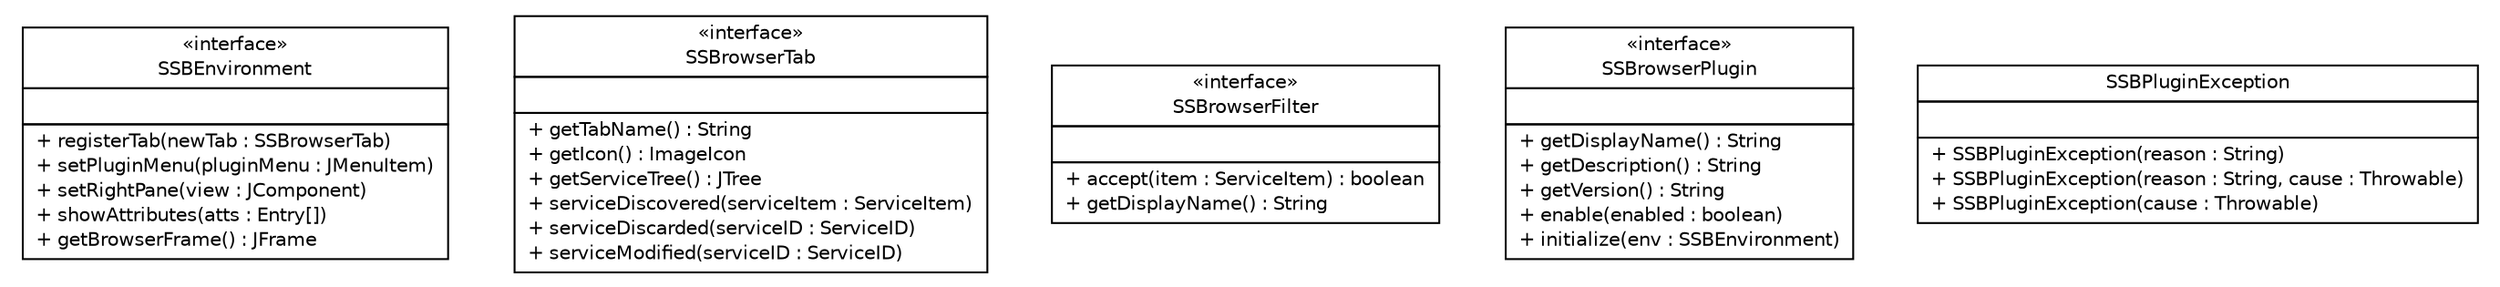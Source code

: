 #!/usr/local/bin/dot
#
# Class diagram 
# Generated by UMLGraph version R5_6 (http://www.umlgraph.org/)
#

digraph G {
	edge [fontname="Helvetica",fontsize=10,labelfontname="Helvetica",labelfontsize=10];
	node [fontname="Helvetica",fontsize=10,shape=plaintext];
	nodesep=0.25;
	ranksep=0.5;
	// sorcer.ssb.browser.api.SSBEnvironment
	c68073 [label=<<table title="sorcer.ssb.browser.api.SSBEnvironment" border="0" cellborder="1" cellspacing="0" cellpadding="2" port="p" href="./SSBEnvironment.html">
		<tr><td><table border="0" cellspacing="0" cellpadding="1">
<tr><td align="center" balign="center"> &#171;interface&#187; </td></tr>
<tr><td align="center" balign="center"> SSBEnvironment </td></tr>
		</table></td></tr>
		<tr><td><table border="0" cellspacing="0" cellpadding="1">
<tr><td align="left" balign="left">  </td></tr>
		</table></td></tr>
		<tr><td><table border="0" cellspacing="0" cellpadding="1">
<tr><td align="left" balign="left"> + registerTab(newTab : SSBrowserTab) </td></tr>
<tr><td align="left" balign="left"> + setPluginMenu(pluginMenu : JMenuItem) </td></tr>
<tr><td align="left" balign="left"> + setRightPane(view : JComponent) </td></tr>
<tr><td align="left" balign="left"> + showAttributes(atts : Entry[]) </td></tr>
<tr><td align="left" balign="left"> + getBrowserFrame() : JFrame </td></tr>
		</table></td></tr>
		</table>>, URL="./SSBEnvironment.html", fontname="Helvetica", fontcolor="black", fontsize=10.0];
	// sorcer.ssb.browser.api.SSBrowserTab
	c68074 [label=<<table title="sorcer.ssb.browser.api.SSBrowserTab" border="0" cellborder="1" cellspacing="0" cellpadding="2" port="p" href="./SSBrowserTab.html">
		<tr><td><table border="0" cellspacing="0" cellpadding="1">
<tr><td align="center" balign="center"> &#171;interface&#187; </td></tr>
<tr><td align="center" balign="center"> SSBrowserTab </td></tr>
		</table></td></tr>
		<tr><td><table border="0" cellspacing="0" cellpadding="1">
<tr><td align="left" balign="left">  </td></tr>
		</table></td></tr>
		<tr><td><table border="0" cellspacing="0" cellpadding="1">
<tr><td align="left" balign="left"> + getTabName() : String </td></tr>
<tr><td align="left" balign="left"> + getIcon() : ImageIcon </td></tr>
<tr><td align="left" balign="left"> + getServiceTree() : JTree </td></tr>
<tr><td align="left" balign="left"> + serviceDiscovered(serviceItem : ServiceItem) </td></tr>
<tr><td align="left" balign="left"> + serviceDiscarded(serviceID : ServiceID) </td></tr>
<tr><td align="left" balign="left"> + serviceModified(serviceID : ServiceID) </td></tr>
		</table></td></tr>
		</table>>, URL="./SSBrowserTab.html", fontname="Helvetica", fontcolor="black", fontsize=10.0];
	// sorcer.ssb.browser.api.SSBrowserFilter
	c68075 [label=<<table title="sorcer.ssb.browser.api.SSBrowserFilter" border="0" cellborder="1" cellspacing="0" cellpadding="2" port="p" href="./SSBrowserFilter.html">
		<tr><td><table border="0" cellspacing="0" cellpadding="1">
<tr><td align="center" balign="center"> &#171;interface&#187; </td></tr>
<tr><td align="center" balign="center"> SSBrowserFilter </td></tr>
		</table></td></tr>
		<tr><td><table border="0" cellspacing="0" cellpadding="1">
<tr><td align="left" balign="left">  </td></tr>
		</table></td></tr>
		<tr><td><table border="0" cellspacing="0" cellpadding="1">
<tr><td align="left" balign="left"> + accept(item : ServiceItem) : boolean </td></tr>
<tr><td align="left" balign="left"> + getDisplayName() : String </td></tr>
		</table></td></tr>
		</table>>, URL="./SSBrowserFilter.html", fontname="Helvetica", fontcolor="black", fontsize=10.0];
	// sorcer.ssb.browser.api.SSBrowserPlugin
	c68076 [label=<<table title="sorcer.ssb.browser.api.SSBrowserPlugin" border="0" cellborder="1" cellspacing="0" cellpadding="2" port="p" href="./SSBrowserPlugin.html">
		<tr><td><table border="0" cellspacing="0" cellpadding="1">
<tr><td align="center" balign="center"> &#171;interface&#187; </td></tr>
<tr><td align="center" balign="center"> SSBrowserPlugin </td></tr>
		</table></td></tr>
		<tr><td><table border="0" cellspacing="0" cellpadding="1">
<tr><td align="left" balign="left">  </td></tr>
		</table></td></tr>
		<tr><td><table border="0" cellspacing="0" cellpadding="1">
<tr><td align="left" balign="left"> + getDisplayName() : String </td></tr>
<tr><td align="left" balign="left"> + getDescription() : String </td></tr>
<tr><td align="left" balign="left"> + getVersion() : String </td></tr>
<tr><td align="left" balign="left"> + enable(enabled : boolean) </td></tr>
<tr><td align="left" balign="left"> + initialize(env : SSBEnvironment) </td></tr>
		</table></td></tr>
		</table>>, URL="./SSBrowserPlugin.html", fontname="Helvetica", fontcolor="black", fontsize=10.0];
	// sorcer.ssb.browser.api.SSBPluginException
	c68077 [label=<<table title="sorcer.ssb.browser.api.SSBPluginException" border="0" cellborder="1" cellspacing="0" cellpadding="2" port="p" href="./SSBPluginException.html">
		<tr><td><table border="0" cellspacing="0" cellpadding="1">
<tr><td align="center" balign="center"> SSBPluginException </td></tr>
		</table></td></tr>
		<tr><td><table border="0" cellspacing="0" cellpadding="1">
<tr><td align="left" balign="left">  </td></tr>
		</table></td></tr>
		<tr><td><table border="0" cellspacing="0" cellpadding="1">
<tr><td align="left" balign="left"> + SSBPluginException(reason : String) </td></tr>
<tr><td align="left" balign="left"> + SSBPluginException(reason : String, cause : Throwable) </td></tr>
<tr><td align="left" balign="left"> + SSBPluginException(cause : Throwable) </td></tr>
		</table></td></tr>
		</table>>, URL="./SSBPluginException.html", fontname="Helvetica", fontcolor="black", fontsize=10.0];
}

